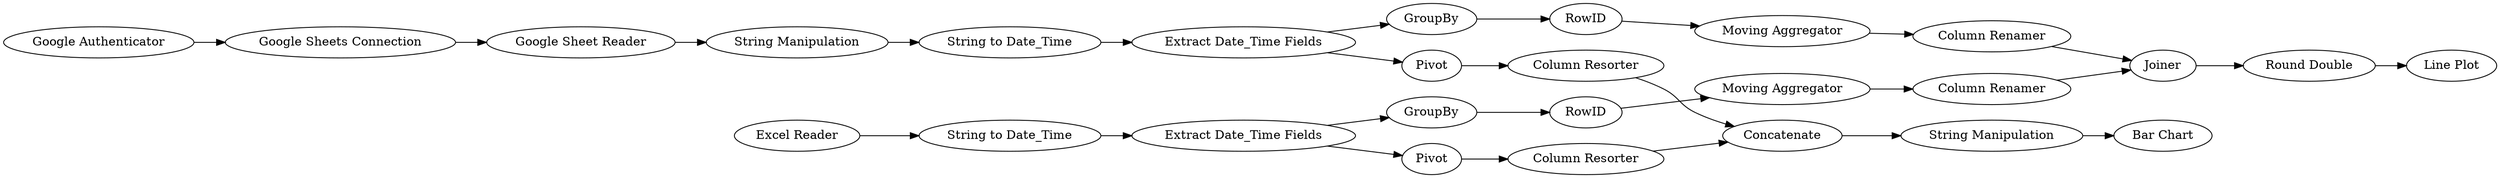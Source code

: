 digraph {
	"-4629365866211088182_161" [label="Google Sheets Connection"]
	"405663249096319931_89" [label=GroupBy]
	"-4629365866211088182_156" [label="Google Sheet Reader"]
	"-4629365866211088182_195" [label="Line Plot"]
	"-4629365866211088182_171" [label="String Manipulation"]
	"-4629365866211088182_200" [label="Column Renamer"]
	"-4629365866211088182_190" [label="Column Resorter"]
	"-4629365866211088182_165" [label="Google Authenticator"]
	"-4629365866211088182_164" [label="Excel Reader"]
	"-4629365866211088182_198" [label="Column Renamer"]
	"-6503862402972939703_185" [label="Extract Date_Time Fields"]
	"5400585282052130761_158" [label="Moving Aggregator"]
	"5400585282052130761_89" [label=GroupBy]
	"-4629365866211088182_189" [label=Pivot]
	"-4629365866211088182_188" [label="String Manipulation"]
	"-7303590109096985060_106" [label="String to Date_Time"]
	"-4629365866211088182_175" [label="Bar Chart"]
	"-4629365866211088182_167" [label=Pivot]
	"405663249096319931_158" [label="Moving Aggregator"]
	"-4629365866211088182_201" [label="Round Double"]
	"-6503862402972939703_106" [label="String to Date_Time"]
	"-7303590109096985060_185" [label="Extract Date_Time Fields"]
	"-4629365866211088182_105" [label=Concatenate]
	"-4629365866211088182_196" [label=Joiner]
	"5400585282052130761_180" [label=RowID]
	"-4629365866211088182_94" [label="Column Resorter"]
	"405663249096319931_180" [label=RowID]
	"-4629365866211088182_188" -> "-4629365866211088182_175"
	"405663249096319931_158" -> "-4629365866211088182_200"
	"-4629365866211088182_200" -> "-4629365866211088182_196"
	"-4629365866211088182_167" -> "-4629365866211088182_94"
	"-4629365866211088182_94" -> "-4629365866211088182_105"
	"-7303590109096985060_106" -> "-7303590109096985060_185"
	"5400585282052130761_158" -> "-4629365866211088182_198"
	"-4629365866211088182_156" -> "-4629365866211088182_171"
	"-7303590109096985060_185" -> "-4629365866211088182_167"
	"-6503862402972939703_185" -> "-4629365866211088182_189"
	"-4629365866211088182_161" -> "-4629365866211088182_156"
	"-4629365866211088182_198" -> "-4629365866211088182_196"
	"-6503862402972939703_106" -> "-6503862402972939703_185"
	"-4629365866211088182_164" -> "-7303590109096985060_106"
	"5400585282052130761_89" -> "5400585282052130761_180"
	"5400585282052130761_180" -> "5400585282052130761_158"
	"405663249096319931_89" -> "405663249096319931_180"
	"-4629365866211088182_165" -> "-4629365866211088182_161"
	"-4629365866211088182_105" -> "-4629365866211088182_188"
	"-6503862402972939703_185" -> "5400585282052130761_89"
	"-4629365866211088182_196" -> "-4629365866211088182_201"
	"-4629365866211088182_201" -> "-4629365866211088182_195"
	"-7303590109096985060_185" -> "405663249096319931_89"
	"-4629365866211088182_190" -> "-4629365866211088182_105"
	"-4629365866211088182_189" -> "-4629365866211088182_190"
	"-4629365866211088182_171" -> "-6503862402972939703_106"
	"405663249096319931_180" -> "405663249096319931_158"
	rankdir=LR
}
